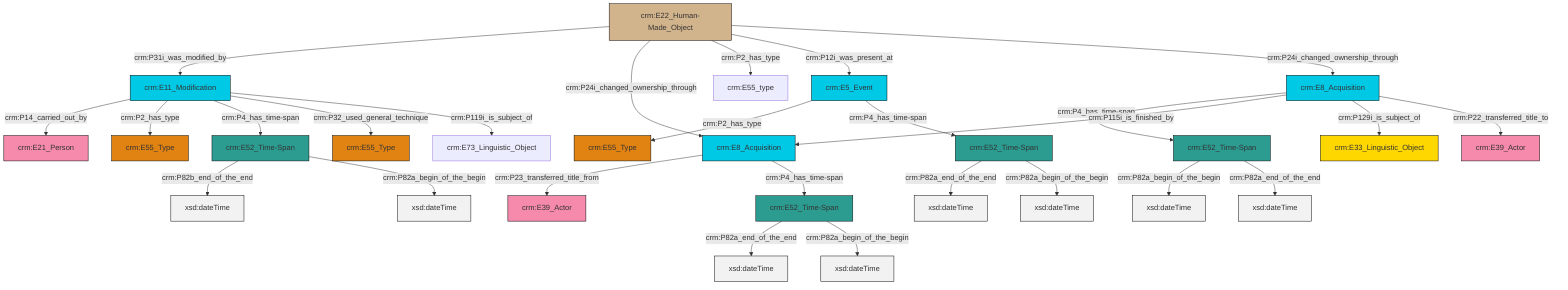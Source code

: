 graph TD
classDef Literal fill:#f2f2f2,stroke:#000000;
classDef CRM_Entity fill:#FFFFFF,stroke:#000000;
classDef Temporal_Entity fill:#00C9E6, stroke:#000000;
classDef Type fill:#E18312, stroke:#000000;
classDef Time-Span fill:#2C9C91, stroke:#000000;
classDef Appellation fill:#FFEB7F, stroke:#000000;
classDef Place fill:#008836, stroke:#000000;
classDef Persistent_Item fill:#B266B2, stroke:#000000;
classDef Conceptual_Object fill:#FFD700, stroke:#000000;
classDef Physical_Thing fill:#D2B48C, stroke:#000000;
classDef Actor fill:#f58aad, stroke:#000000;
classDef PC_Classes fill:#4ce600, stroke:#000000;
classDef Multi fill:#cccccc,stroke:#000000;

2["crm:E52_Time-Span"]:::Time-Span -->|crm:P82a_end_of_the_end| 3[xsd:dateTime]:::Literal
5["crm:E5_Event"]:::Temporal_Entity -->|crm:P2_has_type| 6["crm:E55_Type"]:::Type
7["crm:E11_Modification"]:::Temporal_Entity -->|crm:P14_carried_out_by| 0["crm:E21_Person"]:::Actor
8["crm:E8_Acquisition"]:::Temporal_Entity -->|crm:P23_transferred_title_from| 9["crm:E39_Actor"]:::Actor
7["crm:E11_Modification"]:::Temporal_Entity -->|crm:P2_has_type| 13["crm:E55_Type"]:::Type
15["crm:E22_Human-Made_Object"]:::Physical_Thing -->|crm:P31i_was_modified_by| 7["crm:E11_Modification"]:::Temporal_Entity
15["crm:E22_Human-Made_Object"]:::Physical_Thing -->|crm:P24i_changed_ownership_through| 8["crm:E8_Acquisition"]:::Temporal_Entity
15["crm:E22_Human-Made_Object"]:::Physical_Thing -->|crm:P2_has_type| 16["crm:E55_type"]:::Default
17["crm:E8_Acquisition"]:::Temporal_Entity -->|crm:P4_has_time-span| 11["crm:E52_Time-Span"]:::Time-Span
7["crm:E11_Modification"]:::Temporal_Entity -->|crm:P4_has_time-span| 23["crm:E52_Time-Span"]:::Time-Span
11["crm:E52_Time-Span"]:::Time-Span -->|crm:P82a_begin_of_the_begin| 26[xsd:dateTime]:::Literal
11["crm:E52_Time-Span"]:::Time-Span -->|crm:P82a_end_of_the_end| 27[xsd:dateTime]:::Literal
7["crm:E11_Modification"]:::Temporal_Entity -->|crm:P32_used_general_technique| 20["crm:E55_Type"]:::Type
24["crm:E52_Time-Span"]:::Time-Span -->|crm:P82a_end_of_the_end| 28[xsd:dateTime]:::Literal
23["crm:E52_Time-Span"]:::Time-Span -->|crm:P82b_end_of_the_end| 29[xsd:dateTime]:::Literal
17["crm:E8_Acquisition"]:::Temporal_Entity -->|crm:P115i_is_finished_by| 8["crm:E8_Acquisition"]:::Temporal_Entity
17["crm:E8_Acquisition"]:::Temporal_Entity -->|crm:P129i_is_subject_of| 34["crm:E33_Linguistic_Object"]:::Conceptual_Object
5["crm:E5_Event"]:::Temporal_Entity -->|crm:P4_has_time-span| 24["crm:E52_Time-Span"]:::Time-Span
15["crm:E22_Human-Made_Object"]:::Physical_Thing -->|crm:P12i_was_present_at| 5["crm:E5_Event"]:::Temporal_Entity
7["crm:E11_Modification"]:::Temporal_Entity -->|crm:P119i_is_subject_of| 37["crm:E73_Linguistic_Object"]:::Default
23["crm:E52_Time-Span"]:::Time-Span -->|crm:P82a_begin_of_the_begin| 40[xsd:dateTime]:::Literal
8["crm:E8_Acquisition"]:::Temporal_Entity -->|crm:P4_has_time-span| 2["crm:E52_Time-Span"]:::Time-Span
15["crm:E22_Human-Made_Object"]:::Physical_Thing -->|crm:P24i_changed_ownership_through| 17["crm:E8_Acquisition"]:::Temporal_Entity
17["crm:E8_Acquisition"]:::Temporal_Entity -->|crm:P22_transferred_title_to| 32["crm:E39_Actor"]:::Actor
24["crm:E52_Time-Span"]:::Time-Span -->|crm:P82a_begin_of_the_begin| 42[xsd:dateTime]:::Literal
2["crm:E52_Time-Span"]:::Time-Span -->|crm:P82a_begin_of_the_begin| 43[xsd:dateTime]:::Literal